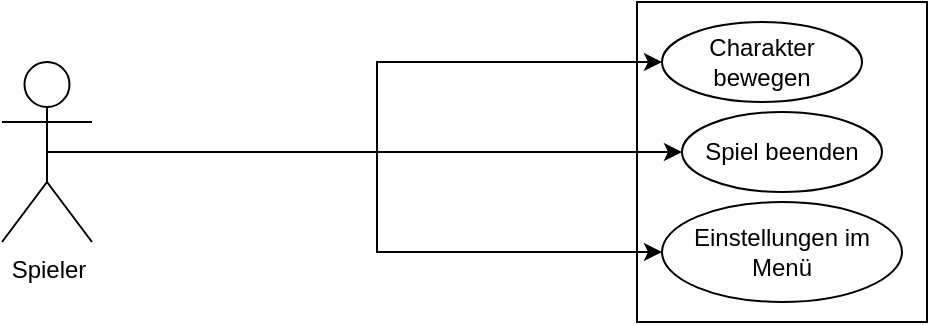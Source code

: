 <mxfile version="24.8.2">
  <diagram name="Seite-1" id="oJ7a51_tnW65NZX46Cpn">
    <mxGraphModel dx="1301" dy="614" grid="1" gridSize="10" guides="1" tooltips="1" connect="1" arrows="1" fold="1" page="1" pageScale="1" pageWidth="827" pageHeight="1169" math="0" shadow="0">
      <root>
        <mxCell id="0" />
        <mxCell id="1" parent="0" />
        <mxCell id="Vn1WinI93Q5BzFA_56M7-10" value="" style="rounded=0;whiteSpace=wrap;html=1;" vertex="1" parent="1">
          <mxGeometry x="427.5" y="250" width="145" height="160" as="geometry" />
        </mxCell>
        <mxCell id="Vn1WinI93Q5BzFA_56M7-12" style="edgeStyle=orthogonalEdgeStyle;rounded=0;orthogonalLoop=1;jettySize=auto;html=1;exitX=0.5;exitY=0.5;exitDx=0;exitDy=0;exitPerimeter=0;entryX=0;entryY=0.5;entryDx=0;entryDy=0;" edge="1" parent="1" source="Vn1WinI93Q5BzFA_56M7-2" target="Vn1WinI93Q5BzFA_56M7-9">
          <mxGeometry relative="1" as="geometry" />
        </mxCell>
        <mxCell id="Vn1WinI93Q5BzFA_56M7-13" style="edgeStyle=orthogonalEdgeStyle;rounded=0;orthogonalLoop=1;jettySize=auto;html=1;entryX=0;entryY=0.5;entryDx=0;entryDy=0;" edge="1" parent="1" source="Vn1WinI93Q5BzFA_56M7-2" target="Vn1WinI93Q5BzFA_56M7-7">
          <mxGeometry relative="1" as="geometry" />
        </mxCell>
        <mxCell id="Vn1WinI93Q5BzFA_56M7-14" style="edgeStyle=orthogonalEdgeStyle;rounded=0;orthogonalLoop=1;jettySize=auto;html=1;entryX=0;entryY=0.5;entryDx=0;entryDy=0;" edge="1" parent="1" source="Vn1WinI93Q5BzFA_56M7-2" target="Vn1WinI93Q5BzFA_56M7-8">
          <mxGeometry relative="1" as="geometry">
            <Array as="points">
              <mxPoint x="440" y="325" />
            </Array>
          </mxGeometry>
        </mxCell>
        <mxCell id="Vn1WinI93Q5BzFA_56M7-2" value="Spieler" style="shape=umlActor;verticalLabelPosition=bottom;verticalAlign=top;html=1;outlineConnect=0;" vertex="1" parent="1">
          <mxGeometry x="110" y="280" width="45" height="90" as="geometry" />
        </mxCell>
        <mxCell id="Vn1WinI93Q5BzFA_56M7-7" value="Charakter bewegen" style="ellipse;whiteSpace=wrap;html=1;align=center;" vertex="1" parent="1">
          <mxGeometry x="440" y="260" width="100" height="40" as="geometry" />
        </mxCell>
        <mxCell id="Vn1WinI93Q5BzFA_56M7-8" value="Spiel beenden" style="ellipse;whiteSpace=wrap;html=1;align=center;" vertex="1" parent="1">
          <mxGeometry x="450" y="305" width="100" height="40" as="geometry" />
        </mxCell>
        <mxCell id="Vn1WinI93Q5BzFA_56M7-9" value="Einstellungen im Menü" style="ellipse;whiteSpace=wrap;html=1;align=center;" vertex="1" parent="1">
          <mxGeometry x="440" y="350" width="120" height="50" as="geometry" />
        </mxCell>
      </root>
    </mxGraphModel>
  </diagram>
</mxfile>
